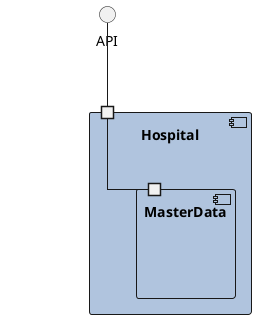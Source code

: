 @startuml vsl1

skinparam linetype ortho

skinparam component{
  BackgroundColor lightsteelblue
}


interface API
component Hospital{
  port p_api as " "
  component MasterData{
    port m_api as " "
  }
  m_api -up- p_api
}

p_api -up- API

@enduml
